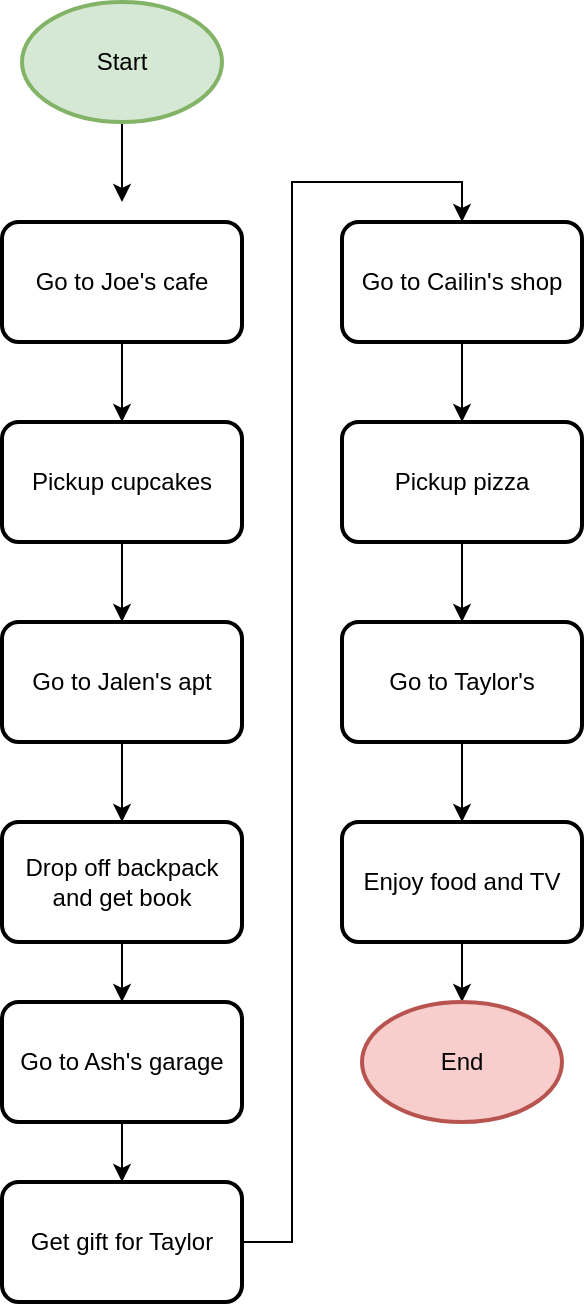 <mxfile version="24.0.2" type="github">
  <diagram name="Page-1" id="k-X9p1Cfc_ZqnpzFnHM_">
    <mxGraphModel dx="1093" dy="1058" grid="1" gridSize="10" guides="1" tooltips="1" connect="1" arrows="1" fold="1" page="1" pageScale="1" pageWidth="850" pageHeight="1100" math="0" shadow="0">
      <root>
        <mxCell id="0" />
        <mxCell id="1" parent="0" />
        <mxCell id="H7qsg7Pyv0B2uMaZdedw-4" style="edgeStyle=orthogonalEdgeStyle;rounded=0;orthogonalLoop=1;jettySize=auto;html=1;entryX=0.5;entryY=0;entryDx=0;entryDy=0;" edge="1" parent="1" source="H7qsg7Pyv0B2uMaZdedw-2">
          <mxGeometry relative="1" as="geometry">
            <mxPoint x="140" y="160" as="targetPoint" />
          </mxGeometry>
        </mxCell>
        <mxCell id="H7qsg7Pyv0B2uMaZdedw-2" value="Start" style="strokeWidth=2;html=1;shape=mxgraph.flowchart.start_1;whiteSpace=wrap;fillColor=#d5e8d4;strokeColor=#82b366;" vertex="1" parent="1">
          <mxGeometry x="90" y="60" width="100" height="60" as="geometry" />
        </mxCell>
        <mxCell id="H7qsg7Pyv0B2uMaZdedw-10" value="" style="edgeStyle=orthogonalEdgeStyle;rounded=0;orthogonalLoop=1;jettySize=auto;html=1;" edge="1" parent="1" source="H7qsg7Pyv0B2uMaZdedw-7" target="H7qsg7Pyv0B2uMaZdedw-9">
          <mxGeometry relative="1" as="geometry" />
        </mxCell>
        <mxCell id="H7qsg7Pyv0B2uMaZdedw-7" value="Go to Joe&#39;s cafe" style="rounded=1;whiteSpace=wrap;html=1;arcSize=14;strokeWidth=2;" vertex="1" parent="1">
          <mxGeometry x="80" y="170" width="120" height="60" as="geometry" />
        </mxCell>
        <mxCell id="H7qsg7Pyv0B2uMaZdedw-12" value="" style="edgeStyle=orthogonalEdgeStyle;rounded=0;orthogonalLoop=1;jettySize=auto;html=1;" edge="1" parent="1" source="H7qsg7Pyv0B2uMaZdedw-9" target="H7qsg7Pyv0B2uMaZdedw-11">
          <mxGeometry relative="1" as="geometry" />
        </mxCell>
        <mxCell id="H7qsg7Pyv0B2uMaZdedw-9" value="Pickup cupcakes" style="rounded=1;whiteSpace=wrap;html=1;arcSize=14;strokeWidth=2;" vertex="1" parent="1">
          <mxGeometry x="80" y="270" width="120" height="60" as="geometry" />
        </mxCell>
        <mxCell id="H7qsg7Pyv0B2uMaZdedw-14" value="" style="edgeStyle=orthogonalEdgeStyle;rounded=0;orthogonalLoop=1;jettySize=auto;html=1;" edge="1" parent="1" source="H7qsg7Pyv0B2uMaZdedw-11" target="H7qsg7Pyv0B2uMaZdedw-13">
          <mxGeometry relative="1" as="geometry" />
        </mxCell>
        <mxCell id="H7qsg7Pyv0B2uMaZdedw-11" value="Go to Jalen&#39;s apt" style="rounded=1;whiteSpace=wrap;html=1;arcSize=14;strokeWidth=2;" vertex="1" parent="1">
          <mxGeometry x="80" y="370" width="120" height="60" as="geometry" />
        </mxCell>
        <mxCell id="H7qsg7Pyv0B2uMaZdedw-16" value="" style="edgeStyle=orthogonalEdgeStyle;rounded=0;orthogonalLoop=1;jettySize=auto;html=1;" edge="1" parent="1" source="H7qsg7Pyv0B2uMaZdedw-13" target="H7qsg7Pyv0B2uMaZdedw-15">
          <mxGeometry relative="1" as="geometry" />
        </mxCell>
        <mxCell id="H7qsg7Pyv0B2uMaZdedw-13" value="Drop off backpack and get book" style="rounded=1;whiteSpace=wrap;html=1;arcSize=14;strokeWidth=2;" vertex="1" parent="1">
          <mxGeometry x="80" y="470" width="120" height="60" as="geometry" />
        </mxCell>
        <mxCell id="H7qsg7Pyv0B2uMaZdedw-18" value="" style="edgeStyle=orthogonalEdgeStyle;rounded=0;orthogonalLoop=1;jettySize=auto;html=1;" edge="1" parent="1" source="H7qsg7Pyv0B2uMaZdedw-15" target="H7qsg7Pyv0B2uMaZdedw-17">
          <mxGeometry relative="1" as="geometry" />
        </mxCell>
        <mxCell id="H7qsg7Pyv0B2uMaZdedw-15" value="Go to Ash&#39;s garage" style="rounded=1;whiteSpace=wrap;html=1;arcSize=14;strokeWidth=2;" vertex="1" parent="1">
          <mxGeometry x="80" y="560" width="120" height="60" as="geometry" />
        </mxCell>
        <mxCell id="H7qsg7Pyv0B2uMaZdedw-20" value="" style="edgeStyle=orthogonalEdgeStyle;rounded=0;orthogonalLoop=1;jettySize=auto;html=1;entryX=0.5;entryY=0;entryDx=0;entryDy=0;" edge="1" parent="1" source="H7qsg7Pyv0B2uMaZdedw-17" target="H7qsg7Pyv0B2uMaZdedw-19">
          <mxGeometry relative="1" as="geometry" />
        </mxCell>
        <mxCell id="H7qsg7Pyv0B2uMaZdedw-17" value="Get gift for Taylor" style="rounded=1;whiteSpace=wrap;html=1;arcSize=14;strokeWidth=2;" vertex="1" parent="1">
          <mxGeometry x="80" y="650" width="120" height="60" as="geometry" />
        </mxCell>
        <mxCell id="H7qsg7Pyv0B2uMaZdedw-22" value="" style="edgeStyle=orthogonalEdgeStyle;rounded=0;orthogonalLoop=1;jettySize=auto;html=1;" edge="1" parent="1" source="H7qsg7Pyv0B2uMaZdedw-19" target="H7qsg7Pyv0B2uMaZdedw-21">
          <mxGeometry relative="1" as="geometry" />
        </mxCell>
        <mxCell id="H7qsg7Pyv0B2uMaZdedw-19" value="Go to Cailin&#39;s shop" style="rounded=1;whiteSpace=wrap;html=1;arcSize=14;strokeWidth=2;" vertex="1" parent="1">
          <mxGeometry x="250" y="170" width="120" height="60" as="geometry" />
        </mxCell>
        <mxCell id="H7qsg7Pyv0B2uMaZdedw-24" value="" style="edgeStyle=orthogonalEdgeStyle;rounded=0;orthogonalLoop=1;jettySize=auto;html=1;" edge="1" parent="1" source="H7qsg7Pyv0B2uMaZdedw-21" target="H7qsg7Pyv0B2uMaZdedw-23">
          <mxGeometry relative="1" as="geometry" />
        </mxCell>
        <mxCell id="H7qsg7Pyv0B2uMaZdedw-21" value="Pickup pizza" style="rounded=1;whiteSpace=wrap;html=1;arcSize=14;strokeWidth=2;" vertex="1" parent="1">
          <mxGeometry x="250" y="270" width="120" height="60" as="geometry" />
        </mxCell>
        <mxCell id="H7qsg7Pyv0B2uMaZdedw-26" value="" style="edgeStyle=orthogonalEdgeStyle;rounded=0;orthogonalLoop=1;jettySize=auto;html=1;" edge="1" parent="1" source="H7qsg7Pyv0B2uMaZdedw-23" target="H7qsg7Pyv0B2uMaZdedw-25">
          <mxGeometry relative="1" as="geometry" />
        </mxCell>
        <mxCell id="H7qsg7Pyv0B2uMaZdedw-23" value="Go to Taylor&#39;s" style="rounded=1;whiteSpace=wrap;html=1;arcSize=14;strokeWidth=2;" vertex="1" parent="1">
          <mxGeometry x="250" y="370" width="120" height="60" as="geometry" />
        </mxCell>
        <mxCell id="H7qsg7Pyv0B2uMaZdedw-28" value="" style="edgeStyle=orthogonalEdgeStyle;rounded=0;orthogonalLoop=1;jettySize=auto;html=1;" edge="1" parent="1" source="H7qsg7Pyv0B2uMaZdedw-25" target="H7qsg7Pyv0B2uMaZdedw-27">
          <mxGeometry relative="1" as="geometry" />
        </mxCell>
        <mxCell id="H7qsg7Pyv0B2uMaZdedw-25" value="Enjoy food and TV" style="rounded=1;whiteSpace=wrap;html=1;arcSize=14;strokeWidth=2;" vertex="1" parent="1">
          <mxGeometry x="250" y="470" width="120" height="60" as="geometry" />
        </mxCell>
        <mxCell id="H7qsg7Pyv0B2uMaZdedw-27" value="End" style="strokeWidth=2;html=1;shape=mxgraph.flowchart.start_1;whiteSpace=wrap;fillColor=#f8cecc;strokeColor=#b85450;" vertex="1" parent="1">
          <mxGeometry x="260" y="560" width="100" height="60" as="geometry" />
        </mxCell>
      </root>
    </mxGraphModel>
  </diagram>
</mxfile>
